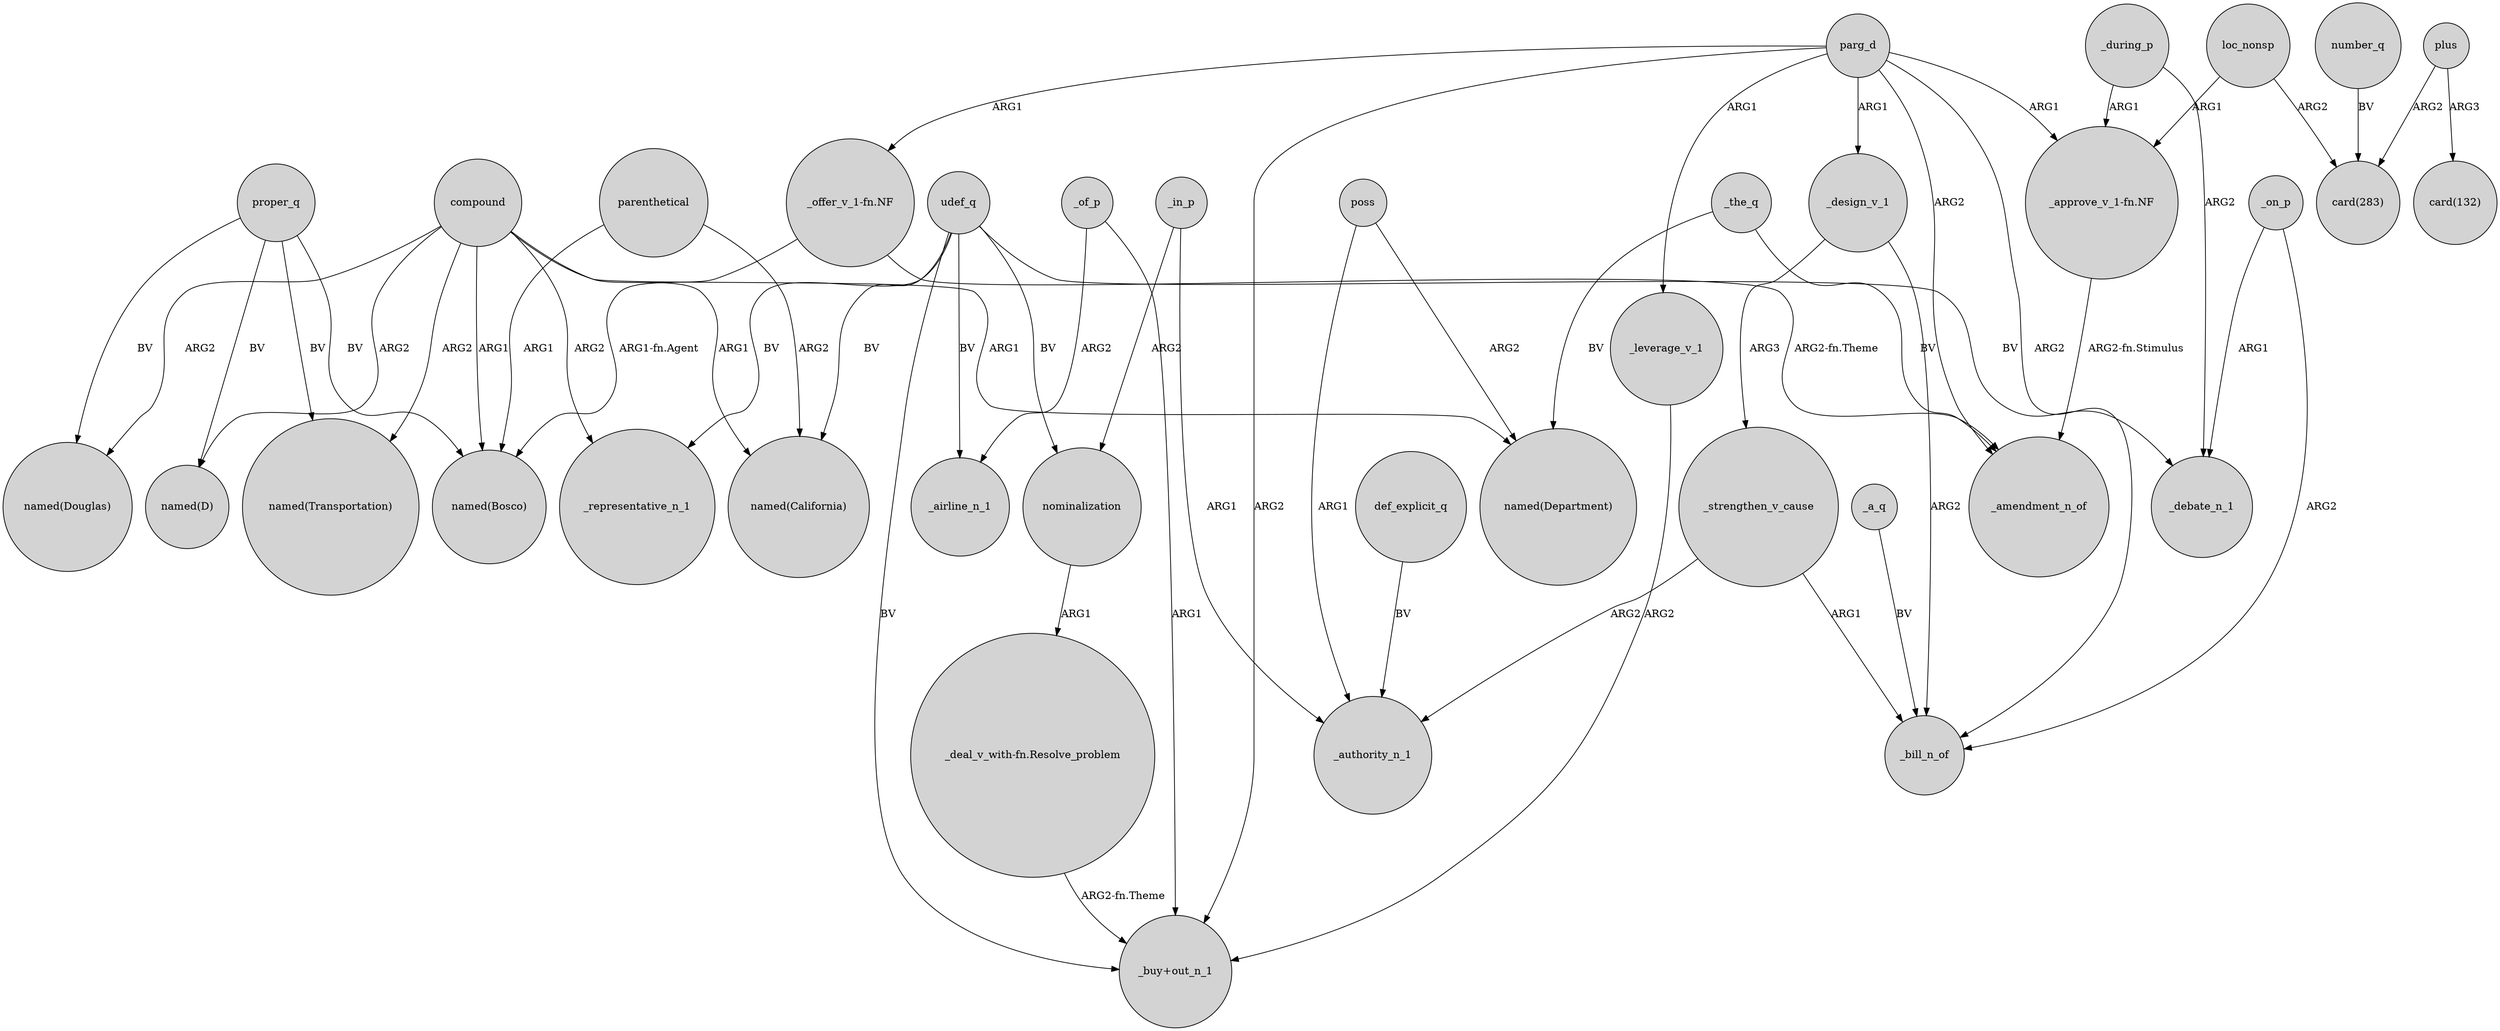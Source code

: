 digraph {
	node [shape=circle style=filled]
	proper_q -> "named(Transportation)" [label=BV]
	"_deal_v_with-fn.Resolve_problem" -> "_buy+out_n_1" [label="ARG2-fn.Theme"]
	compound -> "named(Bosco)" [label=ARG1]
	parg_d -> _amendment_n_of [label=ARG2]
	parenthetical -> "named(Bosco)" [label=ARG1]
	number_q -> "card(283)" [label=BV]
	_a_q -> _bill_n_of [label=BV]
	compound -> "named(Transportation)" [label=ARG2]
	udef_q -> "named(California)" [label=BV]
	nominalization -> "_deal_v_with-fn.Resolve_problem" [label=ARG1]
	"_offer_v_1-fn.NF" -> _amendment_n_of [label="ARG2-fn.Theme"]
	udef_q -> _debate_n_1 [label=BV]
	def_explicit_q -> _authority_n_1 [label=BV]
	proper_q -> "named(Bosco)" [label=BV]
	plus -> "card(132)" [label=ARG3]
	parenthetical -> "named(California)" [label=ARG2]
	parg_d -> "_buy+out_n_1" [label=ARG2]
	parg_d -> _bill_n_of [label=ARG2]
	_of_p -> _airline_n_1 [label=ARG2]
	_on_p -> _debate_n_1 [label=ARG1]
	udef_q -> "_buy+out_n_1" [label=BV]
	parg_d -> _leverage_v_1 [label=ARG1]
	_strengthen_v_cause -> _bill_n_of [label=ARG1]
	compound -> _representative_n_1 [label=ARG2]
	compound -> "named(California)" [label=ARG1]
	compound -> "named(Douglas)" [label=ARG2]
	"_offer_v_1-fn.NF" -> "named(Bosco)" [label="ARG1-fn.Agent"]
	plus -> "card(283)" [label=ARG2]
	"_approve_v_1-fn.NF" -> _amendment_n_of [label="ARG2-fn.Stimulus"]
	_in_p -> _authority_n_1 [label=ARG1]
	_the_q -> "named(Department)" [label=BV]
	compound -> "named(D)" [label=ARG2]
	_design_v_1 -> _strengthen_v_cause [label=ARG3]
	loc_nonsp -> "_approve_v_1-fn.NF" [label=ARG1]
	udef_q -> nominalization [label=BV]
	udef_q -> _representative_n_1 [label=BV]
	_on_p -> _bill_n_of [label=ARG2]
	parg_d -> _design_v_1 [label=ARG1]
	_leverage_v_1 -> "_buy+out_n_1" [label=ARG2]
	proper_q -> "named(D)" [label=BV]
	poss -> "named(Department)" [label=ARG2]
	udef_q -> _airline_n_1 [label=BV]
	_during_p -> _debate_n_1 [label=ARG2]
	compound -> "named(Department)" [label=ARG1]
	_design_v_1 -> _bill_n_of [label=ARG2]
	_in_p -> nominalization [label=ARG2]
	poss -> _authority_n_1 [label=ARG1]
	parg_d -> "_offer_v_1-fn.NF" [label=ARG1]
	parg_d -> "_approve_v_1-fn.NF" [label=ARG1]
	_the_q -> _amendment_n_of [label=BV]
	_of_p -> "_buy+out_n_1" [label=ARG1]
	loc_nonsp -> "card(283)" [label=ARG2]
	_during_p -> "_approve_v_1-fn.NF" [label=ARG1]
	_strengthen_v_cause -> _authority_n_1 [label=ARG2]
	proper_q -> "named(Douglas)" [label=BV]
}
